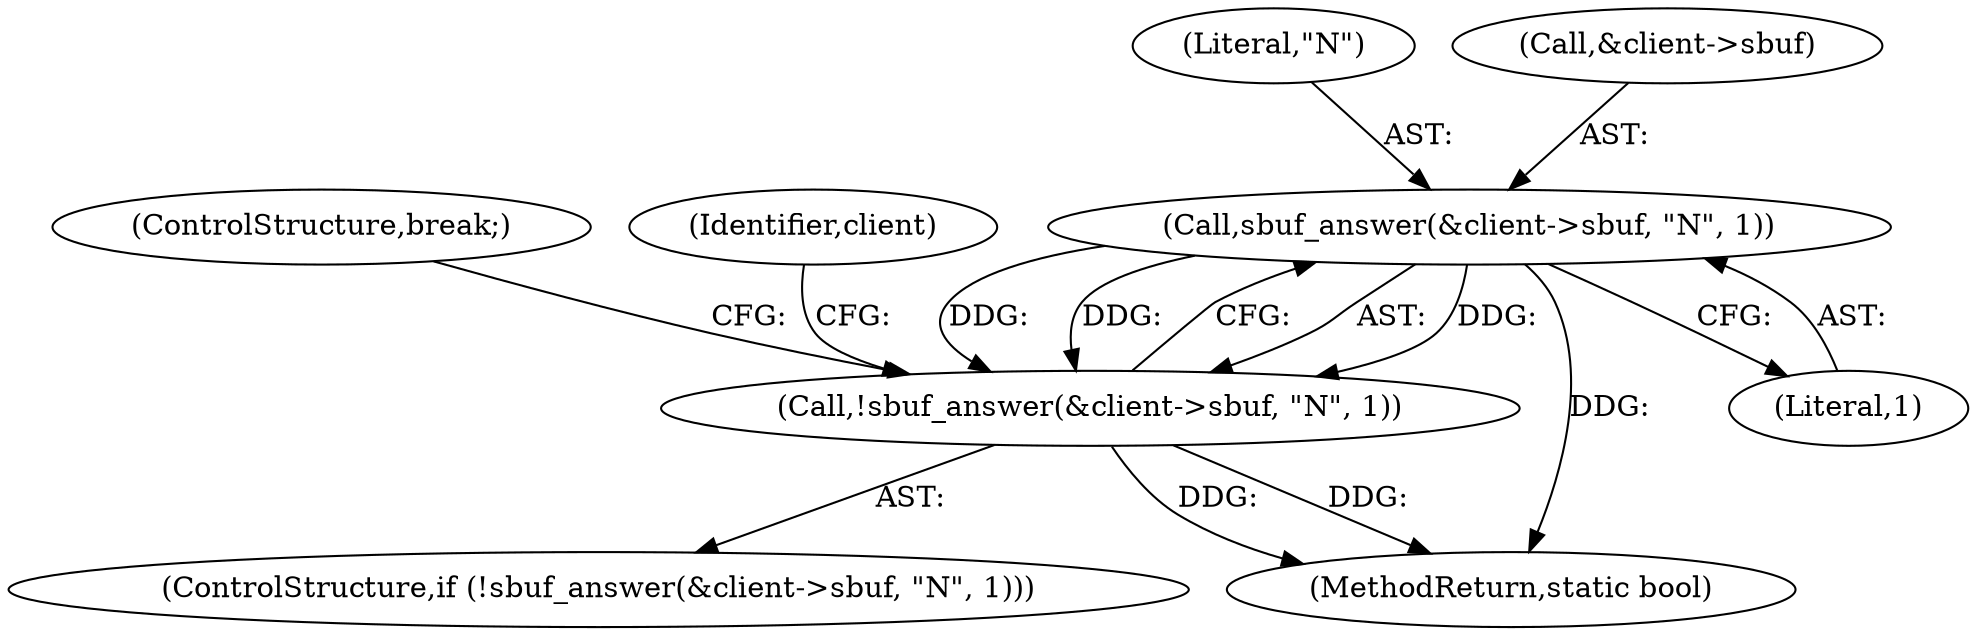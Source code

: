 digraph "0_pgbouncer_74d6e5f7de5ec736f71204b7b422af7380c19ac5@pointer" {
"1000163" [label="(Call,sbuf_answer(&client->sbuf, \"N\", 1))"];
"1000162" [label="(Call,!sbuf_answer(&client->sbuf, \"N\", 1))"];
"1000177" [label="(ControlStructure,break;)"];
"1000168" [label="(Literal,\"N\")"];
"1000164" [label="(Call,&client->sbuf)"];
"1000356" [label="(MethodReturn,static bool)"];
"1000162" [label="(Call,!sbuf_answer(&client->sbuf, \"N\", 1))"];
"1000169" [label="(Literal,1)"];
"1000172" [label="(Identifier,client)"];
"1000161" [label="(ControlStructure,if (!sbuf_answer(&client->sbuf, \"N\", 1)))"];
"1000163" [label="(Call,sbuf_answer(&client->sbuf, \"N\", 1))"];
"1000163" -> "1000162"  [label="AST: "];
"1000163" -> "1000169"  [label="CFG: "];
"1000164" -> "1000163"  [label="AST: "];
"1000168" -> "1000163"  [label="AST: "];
"1000169" -> "1000163"  [label="AST: "];
"1000162" -> "1000163"  [label="CFG: "];
"1000163" -> "1000356"  [label="DDG: "];
"1000163" -> "1000162"  [label="DDG: "];
"1000163" -> "1000162"  [label="DDG: "];
"1000163" -> "1000162"  [label="DDG: "];
"1000162" -> "1000161"  [label="AST: "];
"1000172" -> "1000162"  [label="CFG: "];
"1000177" -> "1000162"  [label="CFG: "];
"1000162" -> "1000356"  [label="DDG: "];
"1000162" -> "1000356"  [label="DDG: "];
}
